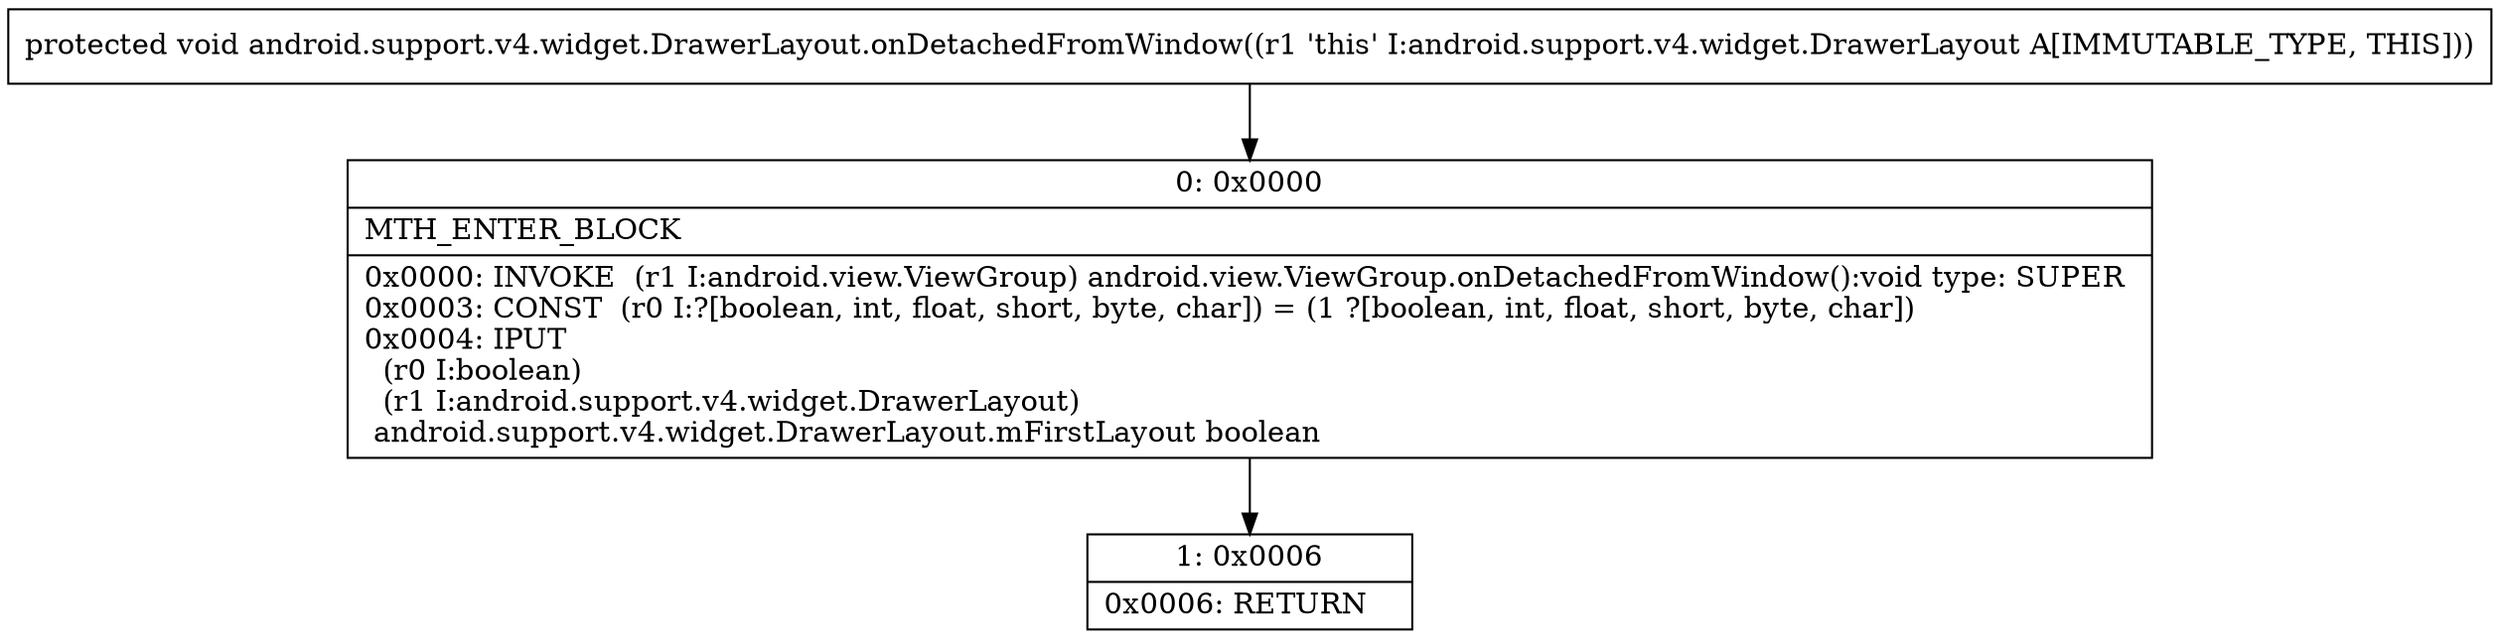 digraph "CFG forandroid.support.v4.widget.DrawerLayout.onDetachedFromWindow()V" {
Node_0 [shape=record,label="{0\:\ 0x0000|MTH_ENTER_BLOCK\l|0x0000: INVOKE  (r1 I:android.view.ViewGroup) android.view.ViewGroup.onDetachedFromWindow():void type: SUPER \l0x0003: CONST  (r0 I:?[boolean, int, float, short, byte, char]) = (1 ?[boolean, int, float, short, byte, char]) \l0x0004: IPUT  \l  (r0 I:boolean)\l  (r1 I:android.support.v4.widget.DrawerLayout)\l android.support.v4.widget.DrawerLayout.mFirstLayout boolean \l}"];
Node_1 [shape=record,label="{1\:\ 0x0006|0x0006: RETURN   \l}"];
MethodNode[shape=record,label="{protected void android.support.v4.widget.DrawerLayout.onDetachedFromWindow((r1 'this' I:android.support.v4.widget.DrawerLayout A[IMMUTABLE_TYPE, THIS])) }"];
MethodNode -> Node_0;
Node_0 -> Node_1;
}

